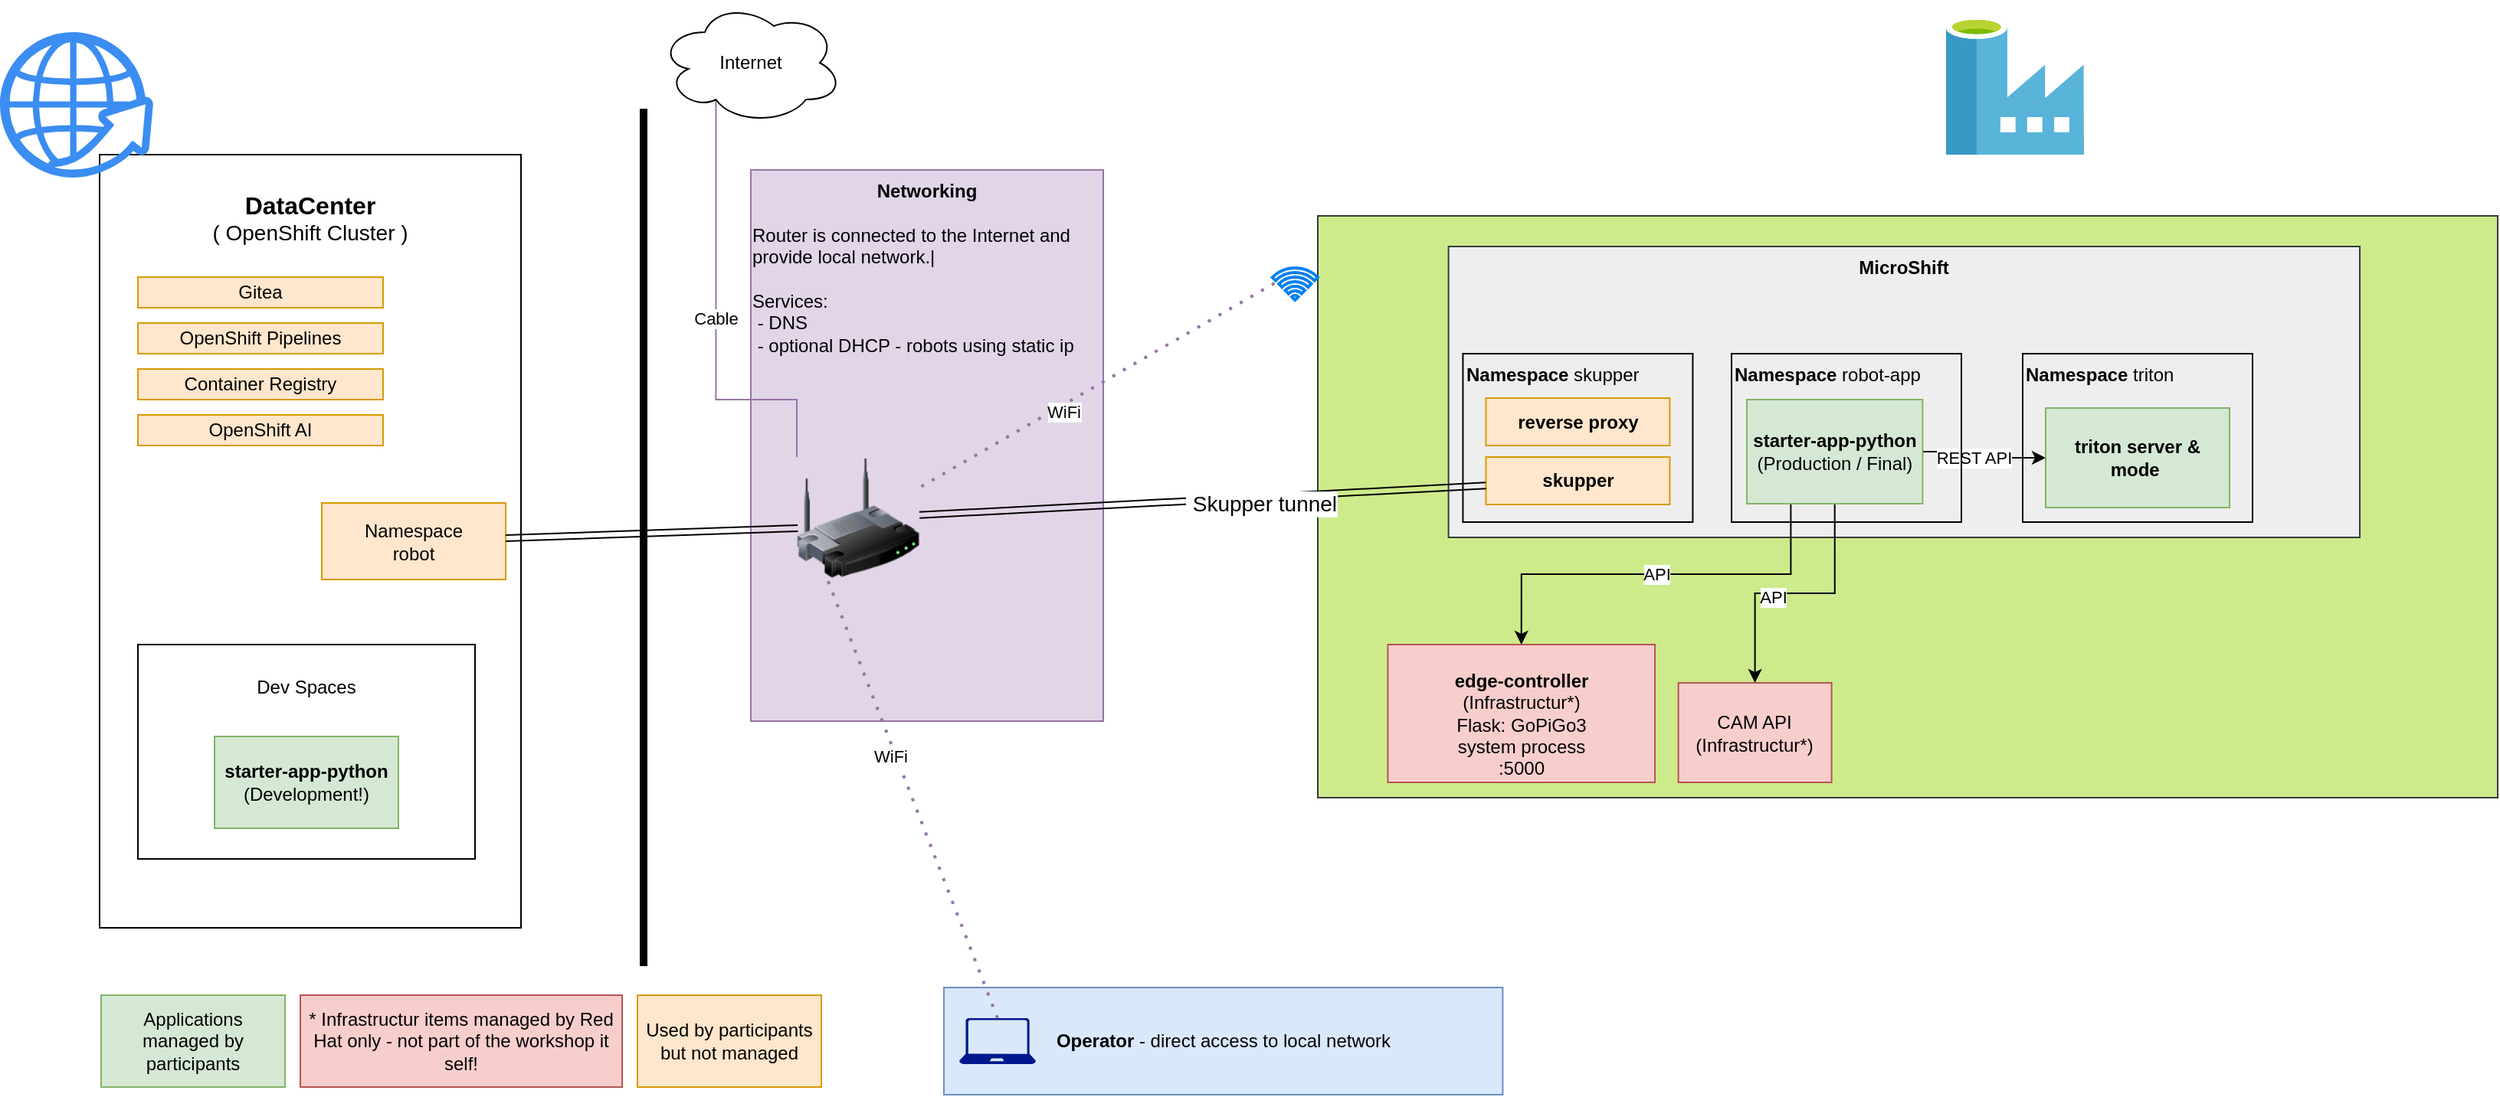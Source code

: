 <mxfile version="26.1.1">
  <diagram name="Page-1" id="Q07v23xAye6RxvADJUx6">
    <mxGraphModel dx="2050" dy="1190" grid="1" gridSize="10" guides="1" tooltips="1" connect="1" arrows="1" fold="1" page="1" pageScale="1" pageWidth="1169" pageHeight="827" math="0" shadow="0">
      <root>
        <mxCell id="0" />
        <mxCell id="1" parent="0" />
        <mxCell id="2NCrSsslIywnJmTF8YJs-2" value="" style="rounded=0;whiteSpace=wrap;html=1;fillColor=#cdeb8b;strokeColor=#36393d;" vertex="1" parent="1">
          <mxGeometry x="880" y="150" width="770" height="380" as="geometry" />
        </mxCell>
        <mxCell id="3bambesY4lkLLAI-RDyX-18" value="&lt;b&gt;Operator&lt;/b&gt; - direct access to local network" style="text;html=1;strokeColor=#6c8ebf;fillColor=#dae8fc;align=center;verticalAlign=middle;whiteSpace=wrap;rounded=0;" parent="1" vertex="1">
          <mxGeometry x="636" y="654" width="364.7" height="70" as="geometry" />
        </mxCell>
        <mxCell id="3bambesY4lkLLAI-RDyX-14" value="&lt;div&gt;&lt;div align=&quot;center&quot;&gt;&lt;b&gt;Networking&lt;/b&gt;&lt;br&gt;&lt;/div&gt;&lt;br&gt;&lt;div align=&quot;left&quot;&gt;Router is connected to the Internet and provide local network.|&lt;br&gt;&lt;br&gt;Services:&lt;/div&gt;&lt;div align=&quot;left&quot;&gt;&amp;nbsp;- DNS&lt;/div&gt;&lt;div align=&quot;left&quot;&gt;&amp;nbsp;- optional DHCP - robots using static ip&lt;br&gt;&lt;/div&gt;&lt;/div&gt;" style="text;html=1;strokeColor=#9673a6;fillColor=#e1d5e7;align=center;verticalAlign=top;whiteSpace=wrap;rounded=0;horizontal=1;" parent="1" vertex="1">
          <mxGeometry x="510" y="120" width="230" height="360" as="geometry" />
        </mxCell>
        <mxCell id="Y7x5n66CxU2vdpoZQT9u-1" value="&lt;div align=&quot;center&quot;&gt;&lt;font style=&quot;font-size: 14px;&quot;&gt;&lt;b&gt;&lt;br&gt;&lt;/b&gt;&lt;/font&gt;&lt;/div&gt;&lt;div style=&quot;font-size: 16px;&quot; align=&quot;center&quot;&gt;&lt;font style=&quot;font-size: 16px;&quot;&gt;&lt;b&gt;DataCenter&lt;/b&gt;&lt;/font&gt;&lt;/div&gt;&lt;div style=&quot;font-size: 14px;&quot; align=&quot;center&quot;&gt;&lt;font style=&quot;font-size: 14px;&quot;&gt;&lt;span style=&quot;&quot;&gt;( OpenShift Cluster )&lt;/span&gt;&lt;font style=&quot;font-size: 14px;&quot;&gt;&lt;br&gt;&lt;/font&gt;&lt;/font&gt;&lt;/div&gt;" style="rounded=0;whiteSpace=wrap;html=1;align=center;verticalAlign=top;" parent="1" vertex="1">
          <mxGeometry x="85" y="110" width="275" height="505" as="geometry" />
        </mxCell>
        <mxCell id="Y7x5n66CxU2vdpoZQT9u-2" value="" style="sketch=0;html=1;aspect=fixed;strokeColor=none;shadow=0;fillColor=#3B8DF1;verticalAlign=top;labelPosition=center;verticalLabelPosition=bottom;shape=mxgraph.gcp2.globe_world" parent="1" vertex="1">
          <mxGeometry x="20" y="30" width="100" height="95" as="geometry" />
        </mxCell>
        <mxCell id="Y7x5n66CxU2vdpoZQT9u-3" value="" style="endArrow=none;html=1;rounded=0;strokeWidth=5;" parent="1" edge="1">
          <mxGeometry width="50" height="50" relative="1" as="geometry">
            <mxPoint x="440" y="640" as="sourcePoint" />
            <mxPoint x="440" y="80" as="targetPoint" />
          </mxGeometry>
        </mxCell>
        <mxCell id="Y7x5n66CxU2vdpoZQT9u-7" value="Namespace&lt;br&gt;robot" style="rounded=0;whiteSpace=wrap;html=1;fillColor=#ffe6cc;strokeColor=#d79b00;" parent="1" vertex="1">
          <mxGeometry x="230" y="337.5" width="120" height="50" as="geometry" />
        </mxCell>
        <mxCell id="Y7x5n66CxU2vdpoZQT9u-9" value="" style="shape=image;html=1;verticalAlign=top;verticalLabelPosition=bottom;labelBackgroundColor=#ffffff;imageAspect=0;aspect=fixed;image=https://cdn1.iconfinder.com/data/icons/unicons-line-vol-5/24/robot-128.png" parent="1" vertex="1">
          <mxGeometry x="890" y="160" width="69" height="69" as="geometry" />
        </mxCell>
        <mxCell id="Y7x5n66CxU2vdpoZQT9u-14" value="&lt;div&gt;&lt;br&gt;&lt;/div&gt;&lt;div&gt;&lt;b&gt;edge-controller&lt;/b&gt;&lt;br&gt;&lt;/div&gt;(Infrastructur*)&lt;div&gt;Flask: GoPiGo3 &lt;br&gt;&lt;/div&gt;&lt;div&gt;system process&lt;/div&gt;&lt;div&gt;:5000&lt;br&gt;&lt;/div&gt;" style="rounded=0;whiteSpace=wrap;html=1;fillColor=#f8cecc;strokeColor=#b85450;" parent="1" vertex="1">
          <mxGeometry x="925.7" y="430" width="174.3" height="90" as="geometry" />
        </mxCell>
        <mxCell id="4Dibi0irPK0UU5uyRhIs-9" value="&lt;b&gt;MicroShift&lt;/b&gt;" style="rounded=0;whiteSpace=wrap;html=1;verticalAlign=top;fillColor=#eeeeee;strokeColor=#36393d;" parent="1" vertex="1">
          <mxGeometry x="965.3" y="170" width="594.7" height="190" as="geometry" />
        </mxCell>
        <mxCell id="4Dibi0irPK0UU5uyRhIs-18" style="edgeStyle=orthogonalEdgeStyle;rounded=0;orthogonalLoop=1;jettySize=auto;html=1;exitX=1;exitY=0.5;exitDx=0;exitDy=0;" parent="1" source="Y7x5n66CxU2vdpoZQT9u-15" target="aIdql1TslKtJQBLzpVFt-9" edge="1">
          <mxGeometry relative="1" as="geometry">
            <mxPoint x="1264" y="590.5" as="targetPoint" />
          </mxGeometry>
        </mxCell>
        <mxCell id="4Dibi0irPK0UU5uyRhIs-19" value="REST API" style="edgeLabel;html=1;align=center;verticalAlign=middle;resizable=0;points=[];" parent="4Dibi0irPK0UU5uyRhIs-18" vertex="1" connectable="0">
          <mxGeometry x="-0.217" y="-3" relative="1" as="geometry">
            <mxPoint y="1" as="offset" />
          </mxGeometry>
        </mxCell>
        <mxCell id="4Dibi0irPK0UU5uyRhIs-21" value="API" style="edgeStyle=orthogonalEdgeStyle;rounded=0;orthogonalLoop=1;jettySize=auto;html=1;exitX=0.25;exitY=1;exitDx=0;exitDy=0;entryX=0.5;entryY=0;entryDx=0;entryDy=0;endArrow=classic;endFill=1;startArrow=none;startFill=0;" parent="1" source="Y7x5n66CxU2vdpoZQT9u-15" target="Y7x5n66CxU2vdpoZQT9u-14" edge="1">
          <mxGeometry relative="1" as="geometry">
            <mxPoint x="891" y="645" as="targetPoint" />
          </mxGeometry>
        </mxCell>
        <mxCell id="4Dibi0irPK0UU5uyRhIs-23" style="edgeStyle=orthogonalEdgeStyle;rounded=0;orthogonalLoop=1;jettySize=auto;html=1;exitX=0.5;exitY=1;exitDx=0;exitDy=0;entryX=0.5;entryY=0;entryDx=0;entryDy=0;" parent="1" source="Y7x5n66CxU2vdpoZQT9u-15" target="4Dibi0irPK0UU5uyRhIs-22" edge="1">
          <mxGeometry relative="1" as="geometry" />
        </mxCell>
        <mxCell id="4Dibi0irPK0UU5uyRhIs-24" value="API" style="edgeLabel;html=1;align=center;verticalAlign=middle;resizable=0;points=[];" parent="4Dibi0irPK0UU5uyRhIs-23" vertex="1" connectable="0">
          <mxGeometry x="0.17" y="2" relative="1" as="geometry">
            <mxPoint as="offset" />
          </mxGeometry>
        </mxCell>
        <mxCell id="4Dibi0irPK0UU5uyRhIs-7" value="&lt;br&gt;Dev Spaces" style="rounded=0;whiteSpace=wrap;html=1;verticalAlign=top;" parent="1" vertex="1">
          <mxGeometry x="110" y="430" width="220" height="140" as="geometry" />
        </mxCell>
        <mxCell id="4Dibi0irPK0UU5uyRhIs-2" value="&lt;div&gt;&lt;b&gt;starter-app-python&lt;/b&gt;&lt;/div&gt;(Development!)" style="rounded=0;whiteSpace=wrap;html=1;fillColor=#d5e8d4;strokeColor=#82b366;" parent="1" vertex="1">
          <mxGeometry x="160" y="490" width="120" height="60" as="geometry" />
        </mxCell>
        <mxCell id="4Dibi0irPK0UU5uyRhIs-11" value="Gitea" style="rounded=0;whiteSpace=wrap;html=1;fillColor=#ffe6cc;strokeColor=#d79b00;" parent="1" vertex="1">
          <mxGeometry x="110" y="190" width="160" height="20" as="geometry" />
        </mxCell>
        <mxCell id="4Dibi0irPK0UU5uyRhIs-12" value="&lt;div&gt;OpenShift&amp;nbsp;&lt;span style=&quot;background-color: initial;&quot;&gt;Pipelines&lt;/span&gt;&lt;/div&gt;" style="rounded=0;whiteSpace=wrap;html=1;fillColor=#ffe6cc;strokeColor=#d79b00;" parent="1" vertex="1">
          <mxGeometry x="110" y="220" width="160" height="20" as="geometry" />
        </mxCell>
        <mxCell id="4Dibi0irPK0UU5uyRhIs-14" value="&lt;div&gt;Container&amp;nbsp;&lt;span style=&quot;background-color: initial;&quot;&gt;Registry&lt;/span&gt;&lt;/div&gt;" style="rounded=0;whiteSpace=wrap;html=1;fillColor=#ffe6cc;strokeColor=#d79b00;" parent="1" vertex="1">
          <mxGeometry x="110" y="250" width="160" height="20" as="geometry" />
        </mxCell>
        <mxCell id="4Dibi0irPK0UU5uyRhIs-15" value="" style="image;sketch=0;aspect=fixed;html=1;points=[];align=center;fontSize=12;image=img/lib/mscae/Data_Factory.svg;" parent="1" vertex="1">
          <mxGeometry x="1290" y="20" width="90" height="90" as="geometry" />
        </mxCell>
        <mxCell id="4Dibi0irPK0UU5uyRhIs-22" value="&lt;div&gt;CAM API&lt;/div&gt;&lt;div&gt;(Infrastructur*)&lt;br&gt;&lt;/div&gt;" style="rounded=0;whiteSpace=wrap;html=1;fillColor=#f8cecc;strokeColor=#b85450;" parent="1" vertex="1">
          <mxGeometry x="1115.3" y="455" width="100" height="65" as="geometry" />
        </mxCell>
        <mxCell id="4Dibi0irPK0UU5uyRhIs-26" value="Applications managed by participants" style="rounded=0;whiteSpace=wrap;html=1;fillColor=#d5e8d4;strokeColor=#82b366;" parent="1" vertex="1">
          <mxGeometry x="86" y="659" width="120" height="60" as="geometry" />
        </mxCell>
        <mxCell id="4Dibi0irPK0UU5uyRhIs-28" value="* Infrastructur items managed by Red Hat only - not part of the workshop it self!" style="rounded=0;whiteSpace=wrap;html=1;fillColor=#f8cecc;strokeColor=#b85450;" parent="1" vertex="1">
          <mxGeometry x="216" y="659" width="210" height="60" as="geometry" />
        </mxCell>
        <mxCell id="4Dibi0irPK0UU5uyRhIs-29" value="Used by participants but not managed" style="rounded=0;whiteSpace=wrap;html=1;fillColor=#ffe6cc;strokeColor=#d79b00;" parent="1" vertex="1">
          <mxGeometry x="436" y="659" width="120" height="60" as="geometry" />
        </mxCell>
        <mxCell id="3bambesY4lkLLAI-RDyX-2" value="" style="html=1;verticalLabelPosition=bottom;align=center;labelBackgroundColor=#ffffff;verticalAlign=top;strokeWidth=2;strokeColor=#0080F0;shadow=0;dashed=0;shape=mxgraph.ios7.icons.wifi;pointerEvents=1" parent="1" vertex="1">
          <mxGeometry x="850.3" y="184" width="29.7" height="21" as="geometry" />
        </mxCell>
        <mxCell id="3bambesY4lkLLAI-RDyX-6" value="" style="shape=link;html=1;rounded=0;entryX=0.008;entryY=0.581;entryDx=0;entryDy=0;entryPerimeter=0;" parent="1" source="Y7x5n66CxU2vdpoZQT9u-7" target="3bambesY4lkLLAI-RDyX-1" edge="1">
          <mxGeometry width="100" relative="1" as="geometry">
            <mxPoint x="350" y="336" as="sourcePoint" />
            <mxPoint x="682" y="344" as="targetPoint" />
          </mxGeometry>
        </mxCell>
        <mxCell id="3bambesY4lkLLAI-RDyX-1" value="" style="image;html=1;image=img/lib/clip_art/networking/Wireless_Router_128x128.png" parent="1" vertex="1">
          <mxGeometry x="540" y="307.5" width="80" height="80" as="geometry" />
        </mxCell>
        <mxCell id="3bambesY4lkLLAI-RDyX-8" value="" style="endArrow=none;dashed=1;html=1;dashPattern=1 3;strokeWidth=2;rounded=0;exitX=0.047;exitY=0.476;exitDx=0;exitDy=0;exitPerimeter=0;entryX=1;entryY=0.25;entryDx=0;entryDy=0;fillColor=#e1d5e7;strokeColor=#9673a6;" parent="1" source="3bambesY4lkLLAI-RDyX-2" target="3bambesY4lkLLAI-RDyX-1" edge="1">
          <mxGeometry width="50" height="50" relative="1" as="geometry">
            <mxPoint x="563" y="490" as="sourcePoint" />
            <mxPoint x="523" y="372.5" as="targetPoint" />
          </mxGeometry>
        </mxCell>
        <mxCell id="3bambesY4lkLLAI-RDyX-9" value="WiFi" style="edgeLabel;html=1;align=center;verticalAlign=middle;resizable=0;points=[];" parent="3bambesY4lkLLAI-RDyX-8" vertex="1" connectable="0">
          <mxGeometry x="0.209" y="4" relative="1" as="geometry">
            <mxPoint as="offset" />
          </mxGeometry>
        </mxCell>
        <mxCell id="3bambesY4lkLLAI-RDyX-10" value="Cable" style="endArrow=none;html=1;rounded=0;exitX=0;exitY=0;exitDx=0;exitDy=0;fillColor=#e1d5e7;strokeColor=#9673a6;edgeStyle=orthogonalEdgeStyle;entryX=0.31;entryY=0.8;entryDx=0;entryDy=0;entryPerimeter=0;" parent="1" source="3bambesY4lkLLAI-RDyX-1" edge="1" target="2NCrSsslIywnJmTF8YJs-3">
          <mxGeometry width="50" height="50" relative="1" as="geometry">
            <mxPoint x="560" y="250" as="sourcePoint" />
            <mxPoint x="900" y="110" as="targetPoint" />
            <Array as="points">
              <mxPoint x="540" y="270" />
              <mxPoint x="487" y="270" />
            </Array>
          </mxGeometry>
        </mxCell>
        <mxCell id="3bambesY4lkLLAI-RDyX-15" value="" style="sketch=0;aspect=fixed;pointerEvents=1;shadow=0;dashed=0;html=1;strokeColor=none;labelPosition=center;verticalLabelPosition=bottom;verticalAlign=top;align=center;fillColor=#00188D;shape=mxgraph.azure.laptop" parent="1" vertex="1">
          <mxGeometry x="646" y="674" width="50" height="30" as="geometry" />
        </mxCell>
        <mxCell id="3bambesY4lkLLAI-RDyX-16" value="" style="endArrow=none;dashed=1;html=1;dashPattern=1 3;strokeWidth=2;rounded=0;exitX=0.5;exitY=0;exitDx=0;exitDy=0;exitPerimeter=0;entryX=0.25;entryY=1;entryDx=0;entryDy=0;fillColor=#e1d5e7;strokeColor=#9673a6;" parent="1" source="3bambesY4lkLLAI-RDyX-15" target="3bambesY4lkLLAI-RDyX-1" edge="1">
          <mxGeometry width="50" height="50" relative="1" as="geometry">
            <mxPoint x="692" y="624" as="sourcePoint" />
            <mxPoint x="530" y="383" as="targetPoint" />
          </mxGeometry>
        </mxCell>
        <mxCell id="3bambesY4lkLLAI-RDyX-17" value="WiFi" style="edgeLabel;html=1;align=center;verticalAlign=middle;resizable=0;points=[];" parent="3bambesY4lkLLAI-RDyX-16" vertex="1" connectable="0">
          <mxGeometry x="0.209" y="4" relative="1" as="geometry">
            <mxPoint as="offset" />
          </mxGeometry>
        </mxCell>
        <mxCell id="aIdql1TslKtJQBLzpVFt-4" value="&lt;div&gt;OpenShift AI&lt;/div&gt;" style="rounded=0;whiteSpace=wrap;html=1;fillColor=#ffe6cc;strokeColor=#d79b00;" parent="1" vertex="1">
          <mxGeometry x="110" y="280" width="160" height="20" as="geometry" />
        </mxCell>
        <mxCell id="aIdql1TslKtJQBLzpVFt-5" value="&lt;b&gt;Namespace&amp;nbsp;&lt;/b&gt;robot-app" style="rounded=0;whiteSpace=wrap;html=1;align=left;verticalAlign=top;fillColor=none;" parent="1" vertex="1">
          <mxGeometry x="1150" y="240" width="150" height="110" as="geometry" />
        </mxCell>
        <mxCell id="Y7x5n66CxU2vdpoZQT9u-15" value="&lt;div&gt;&lt;b&gt;starter-app-python&lt;/b&gt;&lt;/div&gt;&lt;div&gt;(Production / Final)&lt;br&gt;&lt;/div&gt;" style="rounded=0;whiteSpace=wrap;html=1;fillColor=#d5e8d4;strokeColor=#82b366;" parent="1" vertex="1">
          <mxGeometry x="1160" y="270" width="114.7" height="68" as="geometry" />
        </mxCell>
        <mxCell id="aIdql1TslKtJQBLzpVFt-8" value="&lt;b&gt;Namespace &lt;/b&gt;triton" style="rounded=0;whiteSpace=wrap;html=1;align=left;verticalAlign=top;fillColor=none;" parent="1" vertex="1">
          <mxGeometry x="1340" y="240" width="150" height="110" as="geometry" />
        </mxCell>
        <mxCell id="aIdql1TslKtJQBLzpVFt-9" value="&lt;div&gt;&lt;span style=&quot;background-color: initial;&quot;&gt;&lt;b&gt;triton server &amp;amp; mode&amp;nbsp;&lt;/b&gt;&lt;/span&gt;&lt;br&gt;&lt;/div&gt;" style="rounded=0;whiteSpace=wrap;html=1;fillColor=#d5e8d4;strokeColor=#82b366;" parent="1" vertex="1">
          <mxGeometry x="1355" y="275.5" width="120" height="65" as="geometry" />
        </mxCell>
        <mxCell id="2NCrSsslIywnJmTF8YJs-3" value="Internet" style="ellipse;shape=cloud;whiteSpace=wrap;html=1;" vertex="1" parent="1">
          <mxGeometry x="450" y="10" width="120" height="80" as="geometry" />
        </mxCell>
        <mxCell id="2NCrSsslIywnJmTF8YJs-4" value="&lt;b&gt;Namespace &lt;/b&gt;skupper" style="rounded=0;whiteSpace=wrap;html=1;align=left;verticalAlign=top;fillColor=none;" vertex="1" parent="1">
          <mxGeometry x="974.7" y="240" width="150" height="110" as="geometry" />
        </mxCell>
        <mxCell id="2NCrSsslIywnJmTF8YJs-5" value="&lt;div&gt;&lt;span style=&quot;background-color: initial;&quot;&gt;&lt;b&gt;reverse proxy&lt;/b&gt;&lt;/span&gt;&lt;br&gt;&lt;/div&gt;" style="rounded=0;whiteSpace=wrap;html=1;fillColor=#ffe6cc;strokeColor=#d79b00;" vertex="1" parent="1">
          <mxGeometry x="989.7" y="269" width="120" height="31" as="geometry" />
        </mxCell>
        <mxCell id="2NCrSsslIywnJmTF8YJs-6" value="&lt;div&gt;&lt;span style=&quot;background-color: initial;&quot;&gt;&lt;b&gt;skupper&lt;/b&gt;&lt;/span&gt;&lt;br&gt;&lt;/div&gt;" style="rounded=0;whiteSpace=wrap;html=1;fillColor=#ffe6cc;strokeColor=#d79b00;" vertex="1" parent="1">
          <mxGeometry x="989.7" y="307.5" width="120" height="31" as="geometry" />
        </mxCell>
        <mxCell id="Y7x5n66CxU2vdpoZQT9u-5" value="" style="shape=link;html=1;rounded=0;" parent="1" source="3bambesY4lkLLAI-RDyX-1" edge="1" target="2NCrSsslIywnJmTF8YJs-6">
          <mxGeometry width="100" relative="1" as="geometry">
            <mxPoint x="510" y="400" as="sourcePoint" />
            <mxPoint x="790" y="390" as="targetPoint" />
          </mxGeometry>
        </mxCell>
        <mxCell id="4Dibi0irPK0UU5uyRhIs-1" value="&amp;nbsp;Skupper tunnel " style="edgeLabel;html=1;align=center;verticalAlign=middle;resizable=0;points=[];fontSize=14;" parent="Y7x5n66CxU2vdpoZQT9u-5" vertex="1" connectable="0">
          <mxGeometry x="0.202" y="-4" relative="1" as="geometry">
            <mxPoint as="offset" />
          </mxGeometry>
        </mxCell>
      </root>
    </mxGraphModel>
  </diagram>
</mxfile>
